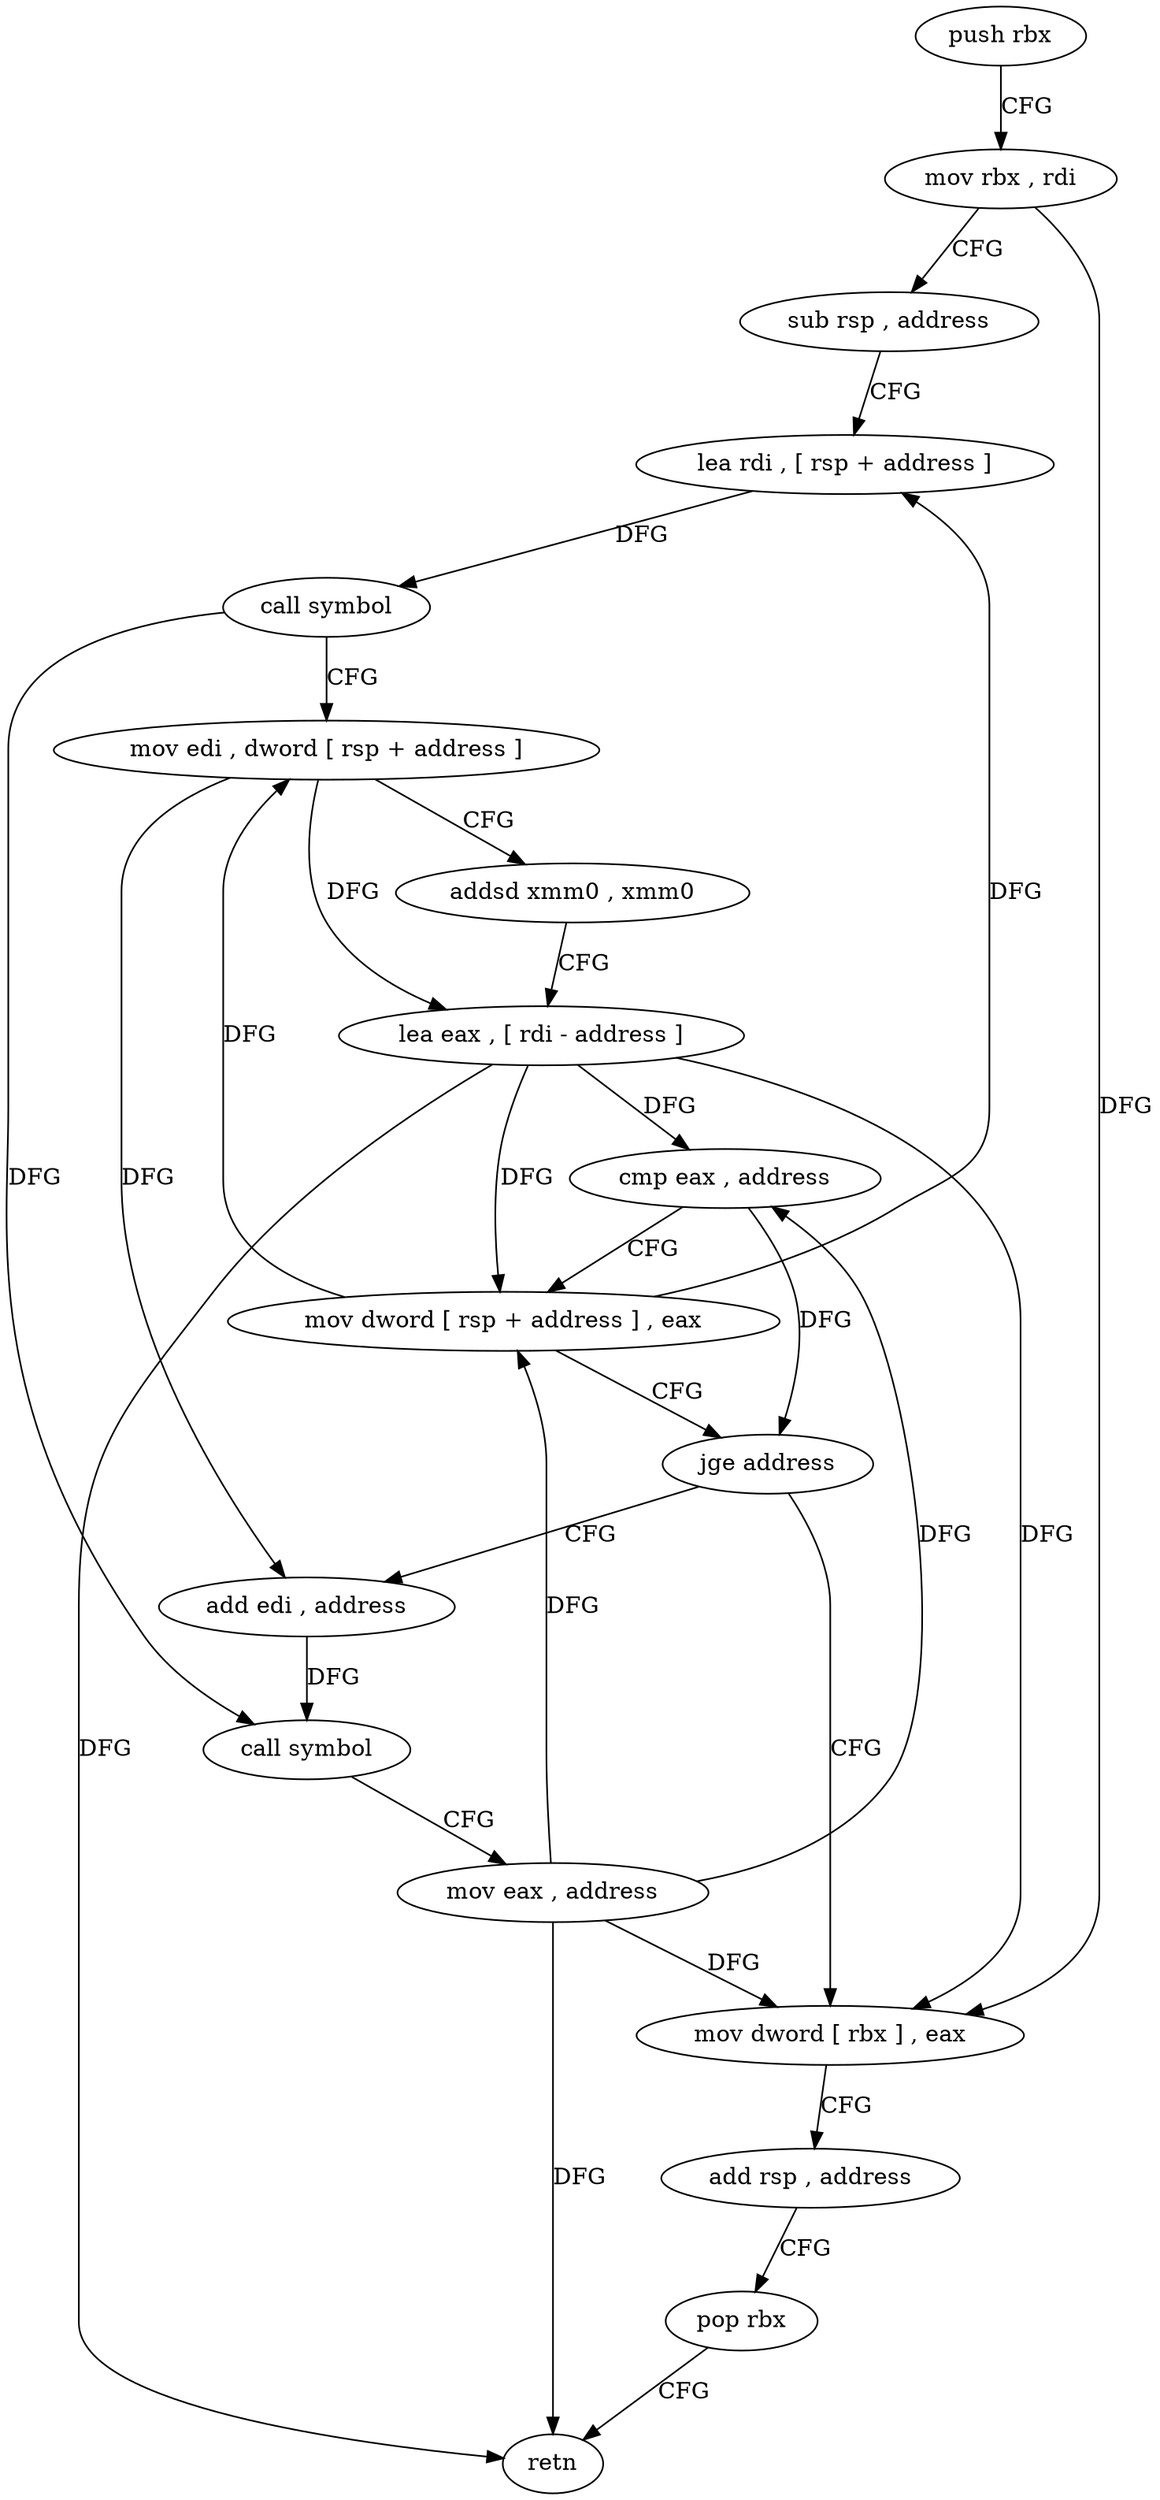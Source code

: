 digraph "func" {
"209072" [label = "push rbx" ]
"209073" [label = "mov rbx , rdi" ]
"209076" [label = "sub rsp , address" ]
"209080" [label = "lea rdi , [ rsp + address ]" ]
"209085" [label = "call symbol" ]
"209090" [label = "mov edi , dword [ rsp + address ]" ]
"209094" [label = "addsd xmm0 , xmm0" ]
"209098" [label = "lea eax , [ rdi - address ]" ]
"209101" [label = "cmp eax , address" ]
"209106" [label = "mov dword [ rsp + address ] , eax" ]
"209110" [label = "jge address" ]
"209128" [label = "mov dword [ rbx ] , eax" ]
"209112" [label = "add edi , address" ]
"209130" [label = "add rsp , address" ]
"209134" [label = "pop rbx" ]
"209135" [label = "retn" ]
"209118" [label = "call symbol" ]
"209123" [label = "mov eax , address" ]
"209072" -> "209073" [ label = "CFG" ]
"209073" -> "209076" [ label = "CFG" ]
"209073" -> "209128" [ label = "DFG" ]
"209076" -> "209080" [ label = "CFG" ]
"209080" -> "209085" [ label = "DFG" ]
"209085" -> "209090" [ label = "CFG" ]
"209085" -> "209118" [ label = "DFG" ]
"209090" -> "209094" [ label = "CFG" ]
"209090" -> "209098" [ label = "DFG" ]
"209090" -> "209112" [ label = "DFG" ]
"209094" -> "209098" [ label = "CFG" ]
"209098" -> "209101" [ label = "DFG" ]
"209098" -> "209106" [ label = "DFG" ]
"209098" -> "209128" [ label = "DFG" ]
"209098" -> "209135" [ label = "DFG" ]
"209101" -> "209106" [ label = "CFG" ]
"209101" -> "209110" [ label = "DFG" ]
"209106" -> "209110" [ label = "CFG" ]
"209106" -> "209080" [ label = "DFG" ]
"209106" -> "209090" [ label = "DFG" ]
"209110" -> "209128" [ label = "CFG" ]
"209110" -> "209112" [ label = "CFG" ]
"209128" -> "209130" [ label = "CFG" ]
"209112" -> "209118" [ label = "DFG" ]
"209130" -> "209134" [ label = "CFG" ]
"209134" -> "209135" [ label = "CFG" ]
"209118" -> "209123" [ label = "CFG" ]
"209123" -> "209128" [ label = "DFG" ]
"209123" -> "209101" [ label = "DFG" ]
"209123" -> "209106" [ label = "DFG" ]
"209123" -> "209135" [ label = "DFG" ]
}
